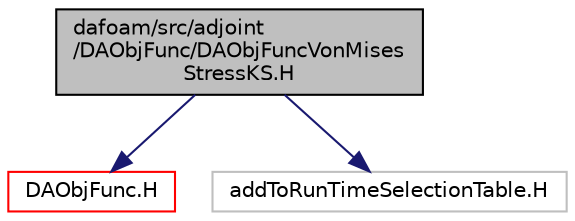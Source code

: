 digraph "dafoam/src/adjoint/DAObjFunc/DAObjFuncVonMisesStressKS.H"
{
  bgcolor="transparent";
  edge [fontname="Helvetica",fontsize="10",labelfontname="Helvetica",labelfontsize="10"];
  node [fontname="Helvetica",fontsize="10",shape=record];
  Node0 [label="dafoam/src/adjoint\l/DAObjFunc/DAObjFuncVonMises\lStressKS.H",height=0.2,width=0.4,color="black", fillcolor="grey75", style="filled", fontcolor="black"];
  Node0 -> Node1 [color="midnightblue",fontsize="10",style="solid",fontname="Helvetica"];
  Node1 [label="DAObjFunc.H",height=0.2,width=0.4,color="red",URL="$DAObjFunc_8H.html"];
  Node0 -> Node33 [color="midnightblue",fontsize="10",style="solid",fontname="Helvetica"];
  Node33 [label="addToRunTimeSelectionTable.H",height=0.2,width=0.4,color="grey75"];
}
